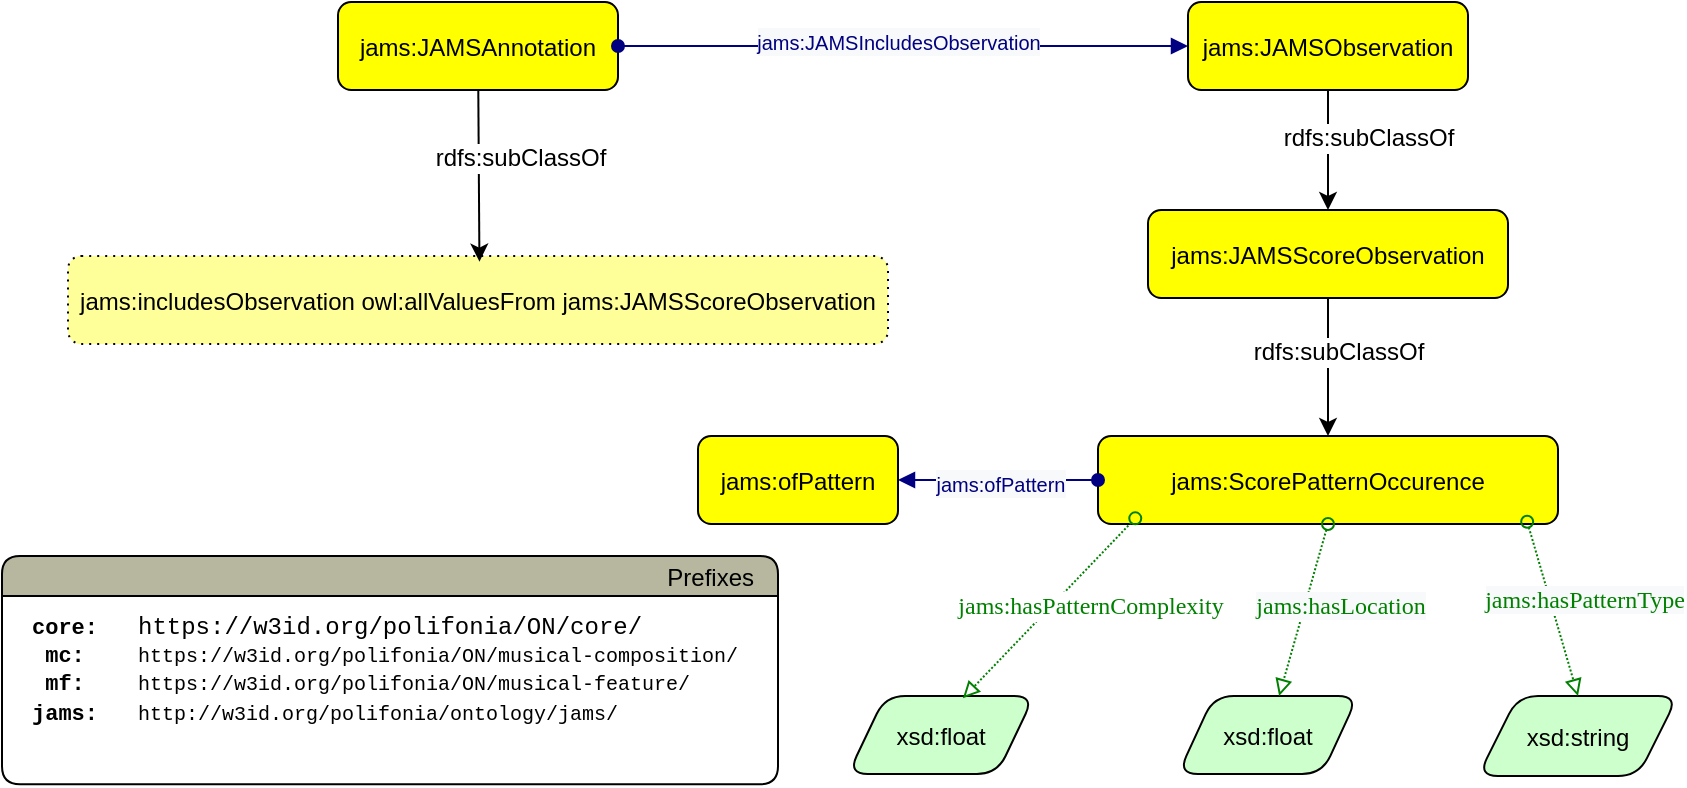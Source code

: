 <mxfile version="21.6.9" type="github">
  <diagram name="Page-1" id="eew-vyPHLmzTsxwFZZyj">
    <mxGraphModel dx="1114" dy="679" grid="1" gridSize="10" guides="1" tooltips="1" connect="1" arrows="1" fold="1" page="1" pageScale="1" pageWidth="850" pageHeight="1100" math="0" shadow="0">
      <root>
        <mxCell id="0" />
        <mxCell id="1" parent="0" />
        <mxCell id="yCXSfNRGas55IirnGtBg-3" value="Prefixes" style="graphMlID=n0;shape=swimlane;startSize=20;fillColor=#b7b69e;strokeColor=#000000;strokeWidth=1.0;align=right;spacingRight=10;fontStyle=0;rounded=1;labelBorderColor=none;" parent="1" vertex="1">
          <mxGeometry x="2" y="283" width="388" height="114.1" as="geometry" />
        </mxCell>
        <mxCell id="yCXSfNRGas55IirnGtBg-4" value="&lt;span style=&quot;font-size: 11px;&quot;&gt;core:&lt;br&gt;mc:&lt;br&gt;mf:&lt;br&gt;jams:&lt;br&gt;&lt;br&gt;&lt;/span&gt;" style="text;html=1;align=center;verticalAlign=middle;resizable=0;points=[];autosize=1;fontFamily=Courier New;rounded=1;labelBorderColor=none;fontStyle=1" parent="yCXSfNRGas55IirnGtBg-3" vertex="1">
          <mxGeometry x="1.416" y="19.1" width="60" height="90" as="geometry" />
        </mxCell>
        <mxCell id="yCXSfNRGas55IirnGtBg-5" value="&lt;font style=&quot;&quot;&gt;https://w3id.org/polifonia/ON/core/&lt;br&gt;&lt;span style=&quot;font-size: 10px;&quot;&gt;https://w3id.org/polifonia/ON/musical-composition/&lt;/span&gt;&lt;br&gt;&lt;span style=&quot;font-size: 10px;&quot;&gt;https://w3id.org/polifonia/ON/musical-feature/&lt;/span&gt;&lt;br&gt;&lt;span style=&quot;font-size: 10px;&quot;&gt;http://w3id.org/polifonia/ontology/jams/&lt;/span&gt;&lt;br&gt;&lt;br&gt;&lt;/font&gt;" style="text;html=1;align=left;verticalAlign=middle;resizable=0;points=[];autosize=1;fontFamily=Courier New;rounded=1;labelBorderColor=none;fontStyle=0" parent="yCXSfNRGas55IirnGtBg-3" vertex="1">
          <mxGeometry x="66.416" y="19.1" width="320" height="90" as="geometry" />
        </mxCell>
        <mxCell id="yCXSfNRGas55IirnGtBg-6" value="jams:includesObservation owl:allValuesFrom jams:JAMSScoreObservation" style="graphMlID=n5;shape=rect;rounded=1;arcsize=30;fillColor=#ffff99;strokeColor=#000000;strokeWidth=1.0;dashed=1;dashPattern=1 3;labelBorderColor=none;fontStyle=0" parent="1" vertex="1">
          <mxGeometry x="35" y="133" width="410" height="44" as="geometry" />
        </mxCell>
        <mxCell id="yCXSfNRGas55IirnGtBg-8" value="" style="endArrow=classic;html=1;textDirection=ltr;rounded=1;entryX=0.192;entryY=0.064;entryDx=0;entryDy=0;entryPerimeter=0;labelBorderColor=none;fontStyle=0" parent="1" source="yCXSfNRGas55IirnGtBg-12" edge="1">
          <mxGeometry width="50" height="50" relative="1" as="geometry">
            <mxPoint x="240" y="50" as="sourcePoint" />
            <mxPoint x="240.72" y="135.816" as="targetPoint" />
          </mxGeometry>
        </mxCell>
        <mxCell id="yCXSfNRGas55IirnGtBg-9" value="rdfs:subClassOf" style="text;html=1;align=center;verticalAlign=middle;resizable=0;points=[];labelBackgroundColor=#ffffff;rotation=0;rounded=1;labelBorderColor=none;fontStyle=0" parent="yCXSfNRGas55IirnGtBg-8" vertex="1" connectable="0">
          <mxGeometry x="-0.221" relative="1" as="geometry">
            <mxPoint x="19.95" as="offset" />
          </mxGeometry>
        </mxCell>
        <mxCell id="yCXSfNRGas55IirnGtBg-12" value="jams:JAMSAnnotation" style="graphMlID=n4;shape=rect;rounded=1;arcsize=30;fillColor=#ffff00;strokeColor=#000000;strokeWidth=1.0;labelBorderColor=none;fontStyle=0" parent="1" vertex="1">
          <mxGeometry x="170" y="6" width="140" height="44" as="geometry" />
        </mxCell>
        <mxCell id="yCXSfNRGas55IirnGtBg-13" value="jams:JAMSObservation" style="graphMlID=n4;shape=rect;rounded=1;arcsize=30;fillColor=#ffff00;strokeColor=#000000;strokeWidth=1.0;labelBorderColor=none;fontStyle=0" parent="1" vertex="1">
          <mxGeometry x="595" y="6" width="140" height="44" as="geometry" />
        </mxCell>
        <mxCell id="yCXSfNRGas55IirnGtBg-14" value="" style="graphMlID=e0;rounded=1;endArrow=block;strokeColor=#000080;strokeWidth=1.0;startArrow=oval;startFill=1;endFill=1;exitX=1;exitY=0.5;exitDx=0;exitDy=0;labelBorderColor=none;fontStyle=0" parent="1" source="yCXSfNRGas55IirnGtBg-12" target="yCXSfNRGas55IirnGtBg-13" edge="1">
          <mxGeometry relative="1" as="geometry">
            <mxPoint x="485" y="27.582" as="sourcePoint" />
            <mxPoint x="636" y="27.5" as="targetPoint" />
          </mxGeometry>
        </mxCell>
        <mxCell id="yCXSfNRGas55IirnGtBg-15" value="&lt;span style=&quot;color: rgb(0, 0, 128); background-color: rgb(248, 249, 250);&quot;&gt;&lt;font style=&quot;font-size: 10px;&quot;&gt;jams:JAMSIncludesObservation&lt;/font&gt;&lt;/span&gt;" style="text;html=1;align=center;verticalAlign=middle;resizable=0;points=[];labelBackgroundColor=#ffffff;rounded=1;labelBorderColor=none;fontStyle=0" parent="yCXSfNRGas55IirnGtBg-14" vertex="1" connectable="0">
          <mxGeometry x="-0.017" y="2" relative="1" as="geometry">
            <mxPoint as="offset" />
          </mxGeometry>
        </mxCell>
        <mxCell id="yCXSfNRGas55IirnGtBg-24" value="jams:JAMSScoreObservation" style="graphMlID=n4;shape=rect;rounded=1;arcsize=30;fillColor=#ffff00;strokeColor=#000000;strokeWidth=1.0;labelBorderColor=none;fontStyle=0" parent="1" vertex="1">
          <mxGeometry x="575" y="110" width="180" height="44" as="geometry" />
        </mxCell>
        <mxCell id="yCXSfNRGas55IirnGtBg-25" value="jams:ScorePatternOccurence" style="graphMlID=n4;shape=rect;rounded=1;arcsize=30;fillColor=#ffff00;strokeColor=#000000;strokeWidth=1.0;labelBorderColor=none;fontStyle=0" parent="1" vertex="1">
          <mxGeometry x="550" y="223" width="230" height="44" as="geometry" />
        </mxCell>
        <mxCell id="yCXSfNRGas55IirnGtBg-26" value="jams:ofPattern" style="graphMlID=n4;shape=rect;rounded=1;arcsize=30;fillColor=#ffff00;strokeColor=#000000;strokeWidth=1.0;labelBorderColor=none;fontStyle=0" parent="1" vertex="1">
          <mxGeometry x="350" y="223" width="100" height="44" as="geometry" />
        </mxCell>
        <mxCell id="yCXSfNRGas55IirnGtBg-27" value="" style="endArrow=classic;html=1;textDirection=ltr;rounded=1;exitX=0.5;exitY=1;exitDx=0;exitDy=0;labelBorderColor=none;fontStyle=0" parent="1" source="yCXSfNRGas55IirnGtBg-13" target="yCXSfNRGas55IirnGtBg-24" edge="1">
          <mxGeometry width="50" height="50" relative="1" as="geometry">
            <mxPoint x="605" y="93" as="sourcePoint" />
            <mxPoint x="740" y="93" as="targetPoint" />
          </mxGeometry>
        </mxCell>
        <mxCell id="yCXSfNRGas55IirnGtBg-28" value="rdfs:subClassOf" style="text;html=1;align=center;verticalAlign=middle;resizable=0;points=[];labelBackgroundColor=#ffffff;rotation=0;rounded=1;labelBorderColor=none;fontStyle=0" parent="yCXSfNRGas55IirnGtBg-27" vertex="1" connectable="0">
          <mxGeometry x="-0.221" relative="1" as="geometry">
            <mxPoint x="19.95" as="offset" />
          </mxGeometry>
        </mxCell>
        <mxCell id="yCXSfNRGas55IirnGtBg-30" value="" style="endArrow=classic;html=1;textDirection=ltr;rounded=1;exitX=0.5;exitY=1;exitDx=0;exitDy=0;entryX=0.5;entryY=0;entryDx=0;entryDy=0;labelBorderColor=none;fontStyle=0" parent="1" source="yCXSfNRGas55IirnGtBg-24" target="yCXSfNRGas55IirnGtBg-25" edge="1">
          <mxGeometry width="50" height="50" relative="1" as="geometry">
            <mxPoint x="690" y="148" as="sourcePoint" />
            <mxPoint x="690" y="201" as="targetPoint" />
          </mxGeometry>
        </mxCell>
        <mxCell id="yCXSfNRGas55IirnGtBg-31" value="rdfs:subClassOf" style="text;html=1;align=center;verticalAlign=middle;resizable=0;points=[];labelBackgroundColor=#ffffff;rotation=0;rounded=1;labelBorderColor=none;fontStyle=0" parent="yCXSfNRGas55IirnGtBg-30" vertex="1" connectable="0">
          <mxGeometry x="-0.221" relative="1" as="geometry">
            <mxPoint x="5" as="offset" />
          </mxGeometry>
        </mxCell>
        <mxCell id="yCXSfNRGas55IirnGtBg-33" value="xsd:string" style="graphMlID=n6;shape=parallelogram;fillColor=#ccffcc;strokeColor=#000000;strokeWidth=1.0;rounded=1;labelBorderColor=none;fontStyle=0" parent="1" vertex="1">
          <mxGeometry x="740" y="353" width="100" height="40" as="geometry" />
        </mxCell>
        <mxCell id="yCXSfNRGas55IirnGtBg-34" value="" style="graphMlID=e6;rounded=1;endArrow=block;strokeColor=#008000;dashed=1;dashPattern=1 1;strokeWidth=1.0;startArrow=oval;startFill=0;endFill=0;exitX=0.933;exitY=0.974;exitDx=0;exitDy=0;entryX=0.5;entryY=0;entryDx=0;entryDy=0;exitPerimeter=0;labelBorderColor=none;fontStyle=0" parent="1" source="yCXSfNRGas55IirnGtBg-25" target="yCXSfNRGas55IirnGtBg-33" edge="1">
          <mxGeometry relative="1" as="geometry">
            <Array as="points" />
            <mxPoint x="709" y="536" as="sourcePoint" />
            <mxPoint x="744" y="503" as="targetPoint" />
          </mxGeometry>
        </mxCell>
        <mxCell id="yCXSfNRGas55IirnGtBg-35" value="&lt;span style=&quot;color: rgb(0, 128, 0); background-color: rgb(248, 249, 250);&quot;&gt;&lt;font face=&quot;dialog&quot; style=&quot;font-size: 12px;&quot;&gt;jams:hasPatternType&lt;/font&gt;&lt;/span&gt;" style="text;html=1;align=center;verticalAlign=middle;resizable=0;points=[];labelBackgroundColor=#ffffff;rounded=1;labelBorderColor=none;fontStyle=0" parent="yCXSfNRGas55IirnGtBg-34" vertex="1" connectable="0">
          <mxGeometry x="-0.087" y="3" relative="1" as="geometry">
            <mxPoint x="14" as="offset" />
          </mxGeometry>
        </mxCell>
        <mxCell id="yCXSfNRGas55IirnGtBg-36" value="" style="graphMlID=e0;rounded=1;endArrow=block;strokeColor=#000080;strokeWidth=1.0;startArrow=oval;startFill=1;endFill=1;exitX=0;exitY=0.5;exitDx=0;exitDy=0;entryX=1;entryY=0.5;entryDx=0;entryDy=0;labelBorderColor=none;fontStyle=0" parent="1" source="yCXSfNRGas55IirnGtBg-25" target="yCXSfNRGas55IirnGtBg-26" edge="1">
          <mxGeometry relative="1" as="geometry">
            <mxPoint x="561" y="267" as="sourcePoint" />
            <mxPoint x="502" y="38" as="targetPoint" />
          </mxGeometry>
        </mxCell>
        <mxCell id="yCXSfNRGas55IirnGtBg-37" value="&lt;span style=&quot;color: rgb(0, 0, 128); background-color: rgb(248, 249, 250);&quot;&gt;&lt;font style=&quot;font-size: 10px;&quot;&gt;jams:ofPattern&lt;/font&gt;&lt;/span&gt;" style="text;html=1;align=center;verticalAlign=middle;resizable=0;points=[];labelBackgroundColor=#ffffff;rounded=1;labelBorderColor=none;fontStyle=0" parent="yCXSfNRGas55IirnGtBg-36" vertex="1" connectable="0">
          <mxGeometry x="-0.017" y="2" relative="1" as="geometry">
            <mxPoint as="offset" />
          </mxGeometry>
        </mxCell>
        <mxCell id="yCXSfNRGas55IirnGtBg-38" value="xsd:float" style="graphMlID=n6;shape=parallelogram;fillColor=#ccffcc;strokeColor=#000000;strokeWidth=1.0;rounded=1;labelBorderColor=none;fontStyle=0" parent="1" vertex="1">
          <mxGeometry x="590" y="353" width="90" height="39" as="geometry" />
        </mxCell>
        <mxCell id="yCXSfNRGas55IirnGtBg-39" value="" style="graphMlID=e6;rounded=1;endArrow=block;strokeColor=#008000;dashed=1;dashPattern=1 1;strokeWidth=1.0;startArrow=oval;startFill=0;endFill=0;exitX=0.5;exitY=1;exitDx=0;exitDy=0;labelBorderColor=none;fontStyle=0" parent="1" source="yCXSfNRGas55IirnGtBg-25" target="yCXSfNRGas55IirnGtBg-38" edge="1">
          <mxGeometry relative="1" as="geometry">
            <Array as="points" />
            <mxPoint x="637" y="268" as="sourcePoint" />
            <mxPoint x="700" y="343" as="targetPoint" />
          </mxGeometry>
        </mxCell>
        <mxCell id="yCXSfNRGas55IirnGtBg-40" value="&lt;span style=&quot;color: rgb(0, 128, 0); background-color: rgb(248, 249, 250);&quot;&gt;&lt;font face=&quot;dialog&quot; style=&quot;font-size: 12px;&quot;&gt;jams:hasLocation&lt;/font&gt;&lt;/span&gt;" style="text;html=1;align=center;verticalAlign=middle;resizable=0;points=[];labelBackgroundColor=#ffffff;rounded=1;labelBorderColor=none;fontStyle=0" parent="yCXSfNRGas55IirnGtBg-39" vertex="1" connectable="0">
          <mxGeometry x="-0.087" y="3" relative="1" as="geometry">
            <mxPoint x="14" as="offset" />
          </mxGeometry>
        </mxCell>
        <mxCell id="yCXSfNRGas55IirnGtBg-41" value="xsd:float" style="graphMlID=n6;shape=parallelogram;fillColor=#ccffcc;strokeColor=#000000;strokeWidth=1.0;rounded=1;labelBorderColor=none;fontStyle=0" parent="1" vertex="1">
          <mxGeometry x="425" y="353" width="93.09" height="39" as="geometry" />
        </mxCell>
        <mxCell id="yCXSfNRGas55IirnGtBg-42" value="" style="graphMlID=e6;rounded=1;endArrow=block;strokeColor=#008000;dashed=1;dashPattern=1 1;strokeWidth=1.0;startArrow=oval;startFill=0;endFill=0;exitX=0.081;exitY=0.936;exitDx=0;exitDy=0;entryX=0.617;entryY=0.03;entryDx=0;entryDy=0;exitPerimeter=0;entryPerimeter=0;labelBorderColor=none;fontStyle=0" parent="1" source="yCXSfNRGas55IirnGtBg-25" target="yCXSfNRGas55IirnGtBg-41" edge="1">
          <mxGeometry relative="1" as="geometry">
            <Array as="points" />
            <mxPoint x="605" y="267" as="sourcePoint" />
            <mxPoint x="516" y="505" as="targetPoint" />
          </mxGeometry>
        </mxCell>
        <mxCell id="yCXSfNRGas55IirnGtBg-43" value="&lt;font face=&quot;dialog&quot; style=&quot;font-size: 12px;&quot; color=&quot;#008000&quot;&gt;jams:hasPatternComplexity&lt;/font&gt;" style="text;html=1;align=center;verticalAlign=middle;resizable=0;points=[];labelBackgroundColor=#ffffff;rounded=1;labelBorderColor=none;fontStyle=0" parent="yCXSfNRGas55IirnGtBg-42" vertex="1" connectable="0">
          <mxGeometry x="-0.087" y="3" relative="1" as="geometry">
            <mxPoint x="14" as="offset" />
          </mxGeometry>
        </mxCell>
      </root>
    </mxGraphModel>
  </diagram>
</mxfile>
